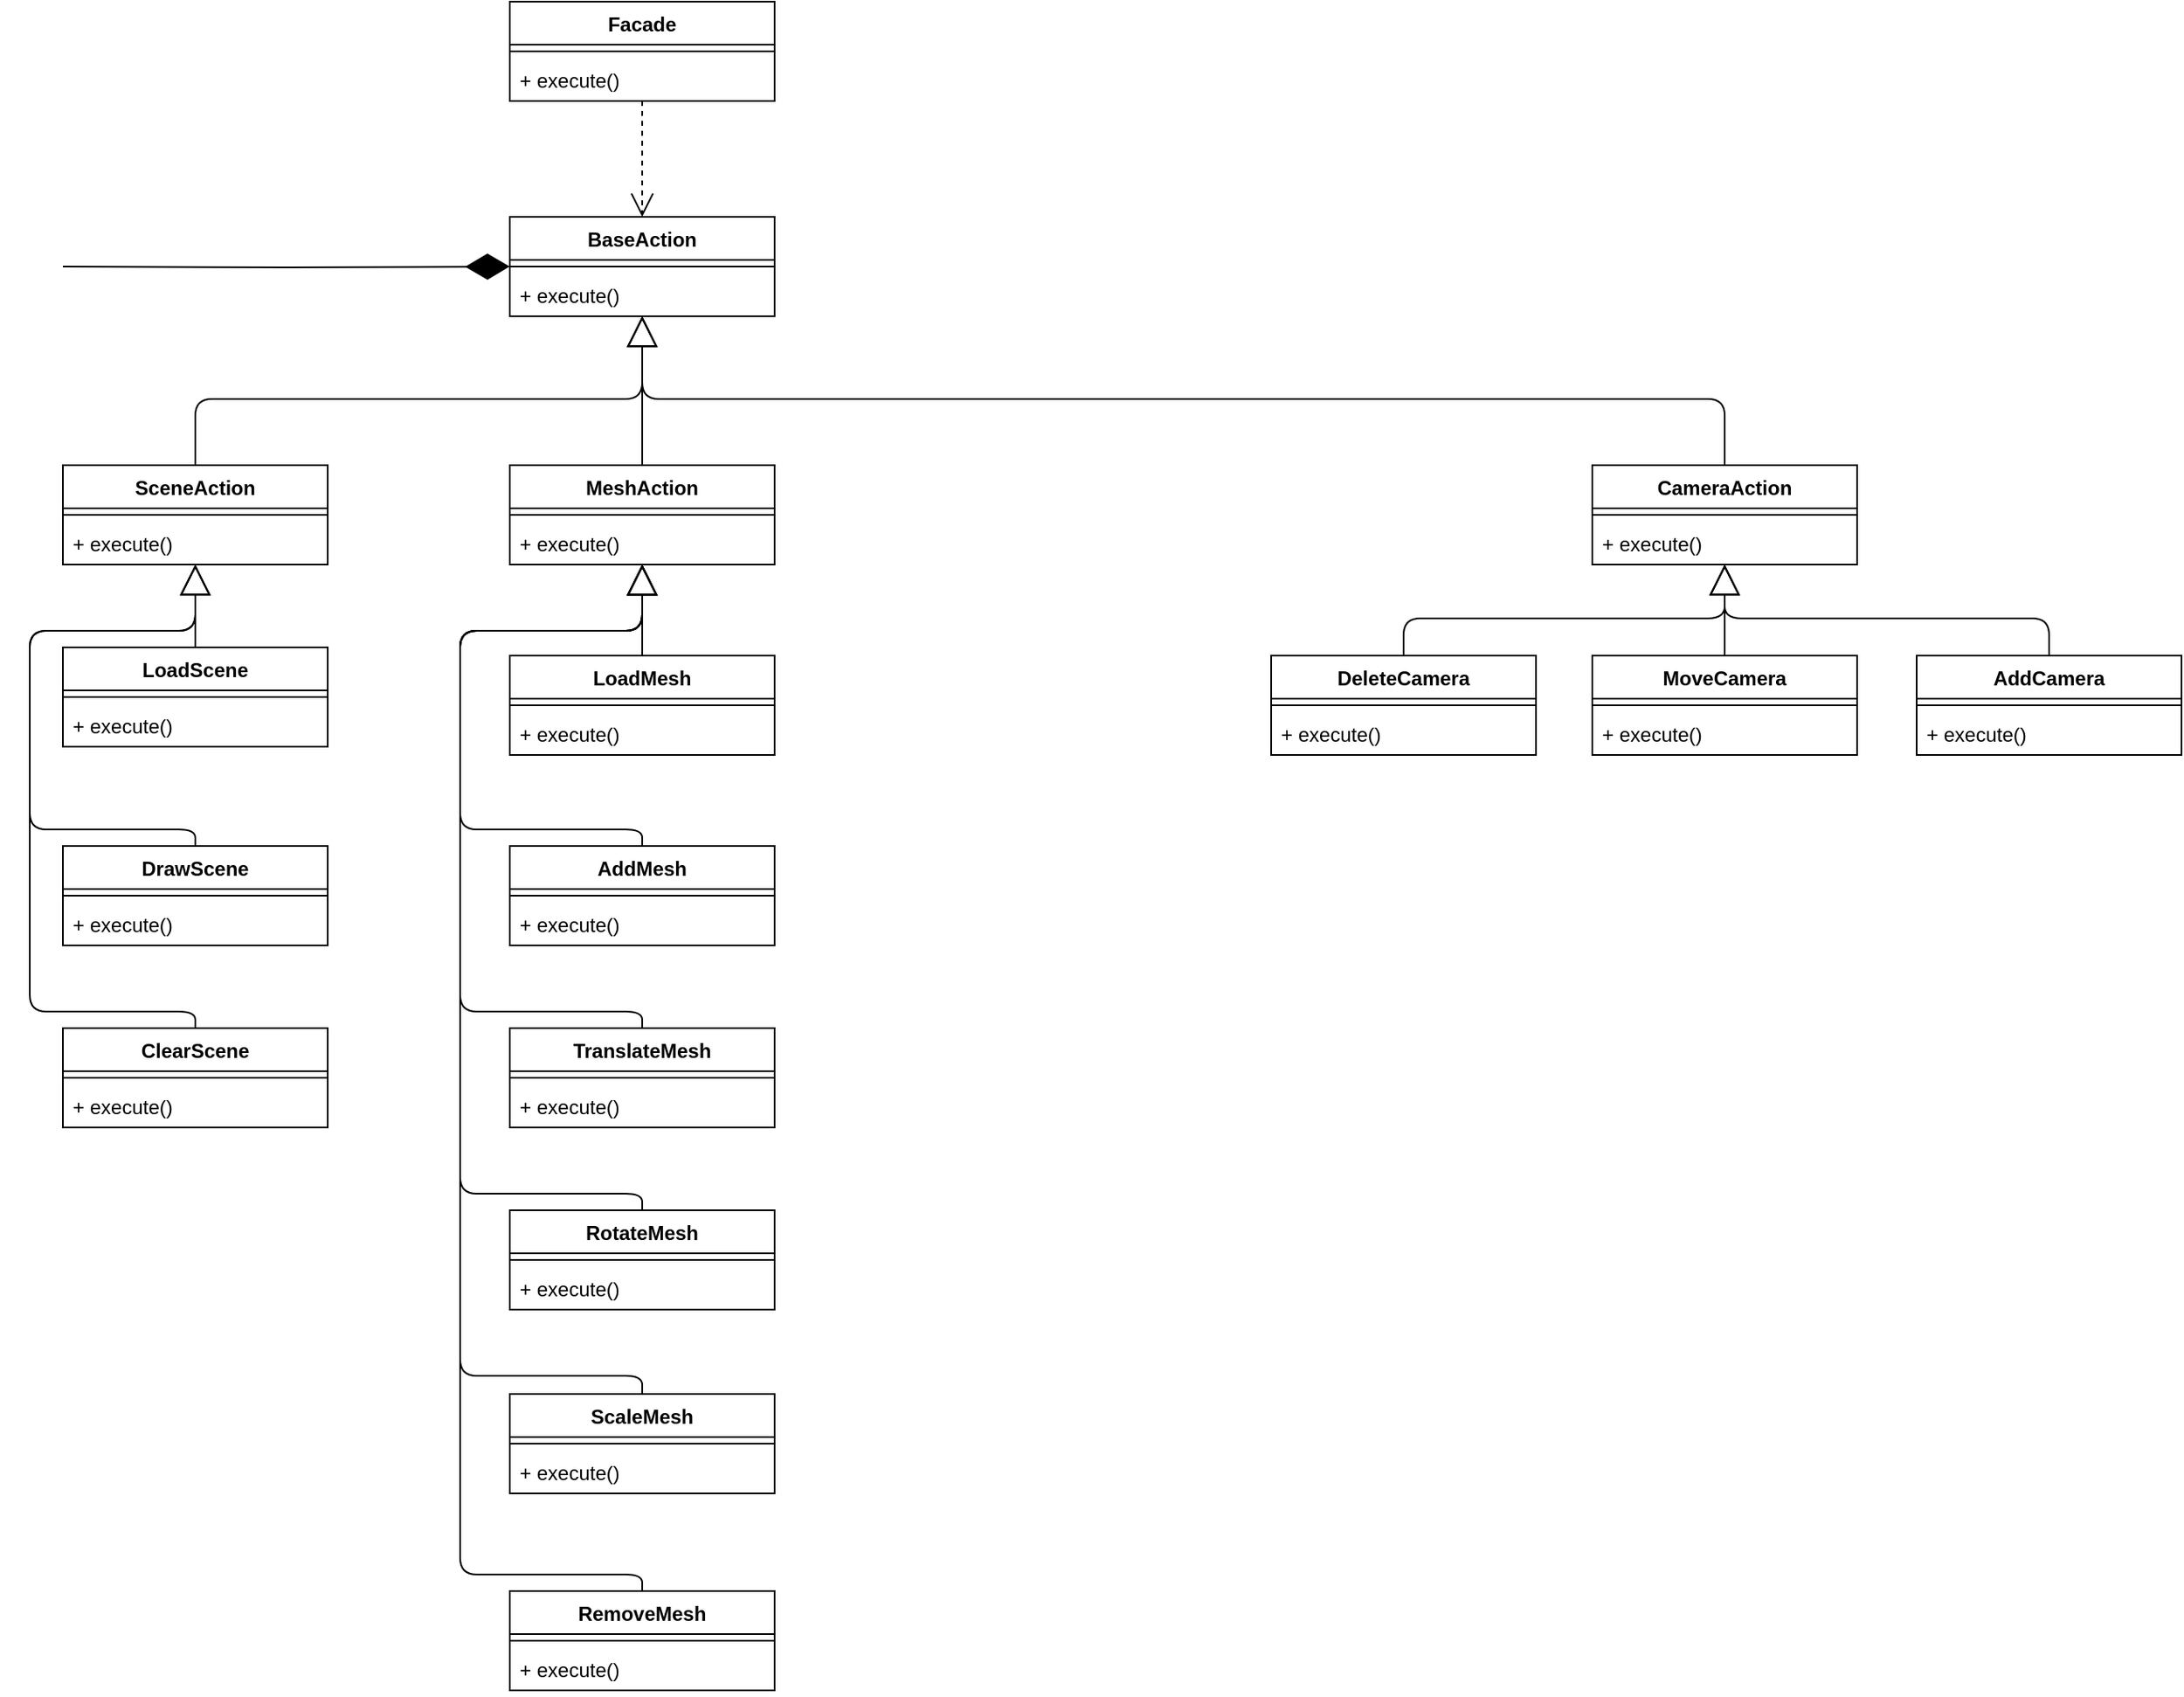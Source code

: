<mxfile version="21.2.8" type="device">
  <diagram name="Adapters" id="jI54GWxHXenIzXwPQuZX">
    <mxGraphModel dx="1071" dy="596" grid="1" gridSize="10" guides="1" tooltips="1" connect="1" arrows="1" fold="1" page="1" pageScale="1" pageWidth="827" pageHeight="1169" math="0" shadow="0">
      <root>
        <mxCell id="0" />
        <mxCell id="1" parent="0" />
        <mxCell id="fPc1jSbVNz9lEu-Q8JTC-6" value="Facade" style="swimlane;fontStyle=1;align=center;verticalAlign=top;childLayout=stackLayout;horizontal=1;startSize=26;horizontalStack=0;resizeParent=1;resizeParentMax=0;resizeLast=0;collapsible=1;marginBottom=0;whiteSpace=wrap;html=1;" vertex="1" parent="1">
          <mxGeometry x="380" y="160" width="160" height="60" as="geometry" />
        </mxCell>
        <mxCell id="fPc1jSbVNz9lEu-Q8JTC-8" value="" style="line;strokeWidth=1;fillColor=none;align=left;verticalAlign=middle;spacingTop=-1;spacingLeft=3;spacingRight=3;rotatable=0;labelPosition=right;points=[];portConstraint=eastwest;strokeColor=inherit;" vertex="1" parent="fPc1jSbVNz9lEu-Q8JTC-6">
          <mxGeometry y="26" width="160" height="8" as="geometry" />
        </mxCell>
        <mxCell id="fPc1jSbVNz9lEu-Q8JTC-9" value="+ execute()" style="text;strokeColor=none;fillColor=none;align=left;verticalAlign=top;spacingLeft=4;spacingRight=4;overflow=hidden;rotatable=0;points=[[0,0.5],[1,0.5]];portConstraint=eastwest;whiteSpace=wrap;html=1;" vertex="1" parent="fPc1jSbVNz9lEu-Q8JTC-6">
          <mxGeometry y="34" width="160" height="26" as="geometry" />
        </mxCell>
        <mxCell id="fPc1jSbVNz9lEu-Q8JTC-13" value="BaseAction" style="swimlane;fontStyle=1;align=center;verticalAlign=top;childLayout=stackLayout;horizontal=1;startSize=26;horizontalStack=0;resizeParent=1;resizeParentMax=0;resizeLast=0;collapsible=1;marginBottom=0;whiteSpace=wrap;html=1;" vertex="1" parent="1">
          <mxGeometry x="380" y="290" width="160" height="60" as="geometry" />
        </mxCell>
        <mxCell id="fPc1jSbVNz9lEu-Q8JTC-15" value="" style="line;strokeWidth=1;fillColor=none;align=left;verticalAlign=middle;spacingTop=-1;spacingLeft=3;spacingRight=3;rotatable=0;labelPosition=right;points=[];portConstraint=eastwest;strokeColor=inherit;" vertex="1" parent="fPc1jSbVNz9lEu-Q8JTC-13">
          <mxGeometry y="26" width="160" height="8" as="geometry" />
        </mxCell>
        <mxCell id="fPc1jSbVNz9lEu-Q8JTC-16" value="+ execute()" style="text;strokeColor=none;fillColor=none;align=left;verticalAlign=top;spacingLeft=4;spacingRight=4;overflow=hidden;rotatable=0;points=[[0,0.5],[1,0.5]];portConstraint=eastwest;whiteSpace=wrap;html=1;" vertex="1" parent="fPc1jSbVNz9lEu-Q8JTC-13">
          <mxGeometry y="34" width="160" height="26" as="geometry" />
        </mxCell>
        <mxCell id="fPc1jSbVNz9lEu-Q8JTC-12" value="" style="endArrow=open;endFill=1;endSize=12;html=1;rounded=0;dashed=1;" edge="1" parent="1" source="fPc1jSbVNz9lEu-Q8JTC-9" target="fPc1jSbVNz9lEu-Q8JTC-13">
          <mxGeometry width="160" relative="1" as="geometry">
            <mxPoint x="450" y="210" as="sourcePoint" />
            <mxPoint x="460" y="320" as="targetPoint" />
          </mxGeometry>
        </mxCell>
        <mxCell id="fPc1jSbVNz9lEu-Q8JTC-38" style="rounded=1;orthogonalLoop=1;jettySize=auto;html=1;exitX=0.5;exitY=0;exitDx=0;exitDy=0;endArrow=block;endFill=0;endSize=16;edgeStyle=orthogonalEdgeStyle;" edge="1" parent="1" source="fPc1jSbVNz9lEu-Q8JTC-25" target="fPc1jSbVNz9lEu-Q8JTC-13">
          <mxGeometry relative="1" as="geometry" />
        </mxCell>
        <mxCell id="fPc1jSbVNz9lEu-Q8JTC-25" value="SceneAction" style="swimlane;fontStyle=1;align=center;verticalAlign=top;childLayout=stackLayout;horizontal=1;startSize=26;horizontalStack=0;resizeParent=1;resizeParentMax=0;resizeLast=0;collapsible=1;marginBottom=0;whiteSpace=wrap;html=1;" vertex="1" parent="1">
          <mxGeometry x="110" y="440" width="160" height="60" as="geometry" />
        </mxCell>
        <mxCell id="fPc1jSbVNz9lEu-Q8JTC-26" value="" style="line;strokeWidth=1;fillColor=none;align=left;verticalAlign=middle;spacingTop=-1;spacingLeft=3;spacingRight=3;rotatable=0;labelPosition=right;points=[];portConstraint=eastwest;strokeColor=inherit;" vertex="1" parent="fPc1jSbVNz9lEu-Q8JTC-25">
          <mxGeometry y="26" width="160" height="8" as="geometry" />
        </mxCell>
        <mxCell id="fPc1jSbVNz9lEu-Q8JTC-27" value="+ execute()" style="text;strokeColor=none;fillColor=none;align=left;verticalAlign=top;spacingLeft=4;spacingRight=4;overflow=hidden;rotatable=0;points=[[0,0.5],[1,0.5]];portConstraint=eastwest;whiteSpace=wrap;html=1;" vertex="1" parent="fPc1jSbVNz9lEu-Q8JTC-25">
          <mxGeometry y="34" width="160" height="26" as="geometry" />
        </mxCell>
        <mxCell id="fPc1jSbVNz9lEu-Q8JTC-28" value="MeshAction" style="swimlane;fontStyle=1;align=center;verticalAlign=top;childLayout=stackLayout;horizontal=1;startSize=26;horizontalStack=0;resizeParent=1;resizeParentMax=0;resizeLast=0;collapsible=1;marginBottom=0;whiteSpace=wrap;html=1;" vertex="1" parent="1">
          <mxGeometry x="380" y="440" width="160" height="60" as="geometry" />
        </mxCell>
        <mxCell id="fPc1jSbVNz9lEu-Q8JTC-29" value="" style="line;strokeWidth=1;fillColor=none;align=left;verticalAlign=middle;spacingTop=-1;spacingLeft=3;spacingRight=3;rotatable=0;labelPosition=right;points=[];portConstraint=eastwest;strokeColor=inherit;" vertex="1" parent="fPc1jSbVNz9lEu-Q8JTC-28">
          <mxGeometry y="26" width="160" height="8" as="geometry" />
        </mxCell>
        <mxCell id="fPc1jSbVNz9lEu-Q8JTC-30" value="+ execute()" style="text;strokeColor=none;fillColor=none;align=left;verticalAlign=top;spacingLeft=4;spacingRight=4;overflow=hidden;rotatable=0;points=[[0,0.5],[1,0.5]];portConstraint=eastwest;whiteSpace=wrap;html=1;" vertex="1" parent="fPc1jSbVNz9lEu-Q8JTC-28">
          <mxGeometry y="34" width="160" height="26" as="geometry" />
        </mxCell>
        <mxCell id="fPc1jSbVNz9lEu-Q8JTC-55" style="edgeStyle=orthogonalEdgeStyle;rounded=1;orthogonalLoop=1;jettySize=auto;html=1;exitX=0.5;exitY=0;exitDx=0;exitDy=0;endSize=16;endArrow=block;endFill=0;" edge="1" parent="1" source="fPc1jSbVNz9lEu-Q8JTC-31" target="fPc1jSbVNz9lEu-Q8JTC-13">
          <mxGeometry relative="1" as="geometry" />
        </mxCell>
        <mxCell id="fPc1jSbVNz9lEu-Q8JTC-31" value="CameraAction" style="swimlane;fontStyle=1;align=center;verticalAlign=top;childLayout=stackLayout;horizontal=1;startSize=26;horizontalStack=0;resizeParent=1;resizeParentMax=0;resizeLast=0;collapsible=1;marginBottom=0;whiteSpace=wrap;html=1;" vertex="1" parent="1">
          <mxGeometry x="1034" y="440" width="160" height="60" as="geometry" />
        </mxCell>
        <mxCell id="fPc1jSbVNz9lEu-Q8JTC-32" value="" style="line;strokeWidth=1;fillColor=none;align=left;verticalAlign=middle;spacingTop=-1;spacingLeft=3;spacingRight=3;rotatable=0;labelPosition=right;points=[];portConstraint=eastwest;strokeColor=inherit;" vertex="1" parent="fPc1jSbVNz9lEu-Q8JTC-31">
          <mxGeometry y="26" width="160" height="8" as="geometry" />
        </mxCell>
        <mxCell id="fPc1jSbVNz9lEu-Q8JTC-33" value="+ execute()" style="text;strokeColor=none;fillColor=none;align=left;verticalAlign=top;spacingLeft=4;spacingRight=4;overflow=hidden;rotatable=0;points=[[0,0.5],[1,0.5]];portConstraint=eastwest;whiteSpace=wrap;html=1;" vertex="1" parent="fPc1jSbVNz9lEu-Q8JTC-31">
          <mxGeometry y="34" width="160" height="26" as="geometry" />
        </mxCell>
        <mxCell id="fPc1jSbVNz9lEu-Q8JTC-39" style="rounded=1;orthogonalLoop=1;jettySize=auto;html=1;endArrow=block;endFill=0;endSize=16;edgeStyle=orthogonalEdgeStyle;" edge="1" parent="1" source="fPc1jSbVNz9lEu-Q8JTC-28" target="fPc1jSbVNz9lEu-Q8JTC-13">
          <mxGeometry relative="1" as="geometry">
            <mxPoint x="220" y="450" as="sourcePoint" />
            <mxPoint x="470" y="360" as="targetPoint" />
          </mxGeometry>
        </mxCell>
        <mxCell id="fPc1jSbVNz9lEu-Q8JTC-46" style="edgeStyle=orthogonalEdgeStyle;rounded=1;orthogonalLoop=1;jettySize=auto;html=1;exitX=0.5;exitY=0;exitDx=0;exitDy=0;endArrow=block;endFill=0;endSize=16;" edge="1" parent="1" source="fPc1jSbVNz9lEu-Q8JTC-42" target="fPc1jSbVNz9lEu-Q8JTC-31">
          <mxGeometry relative="1" as="geometry" />
        </mxCell>
        <mxCell id="fPc1jSbVNz9lEu-Q8JTC-42" value="AddCamera" style="swimlane;fontStyle=1;align=center;verticalAlign=top;childLayout=stackLayout;horizontal=1;startSize=26;horizontalStack=0;resizeParent=1;resizeParentMax=0;resizeLast=0;collapsible=1;marginBottom=0;whiteSpace=wrap;html=1;" vertex="1" parent="1">
          <mxGeometry x="1230" y="555" width="160" height="60" as="geometry" />
        </mxCell>
        <mxCell id="fPc1jSbVNz9lEu-Q8JTC-44" value="" style="line;strokeWidth=1;fillColor=none;align=left;verticalAlign=middle;spacingTop=-1;spacingLeft=3;spacingRight=3;rotatable=0;labelPosition=right;points=[];portConstraint=eastwest;strokeColor=inherit;" vertex="1" parent="fPc1jSbVNz9lEu-Q8JTC-42">
          <mxGeometry y="26" width="160" height="8" as="geometry" />
        </mxCell>
        <mxCell id="fPc1jSbVNz9lEu-Q8JTC-45" value="+ execute()" style="text;strokeColor=none;fillColor=none;align=left;verticalAlign=top;spacingLeft=4;spacingRight=4;overflow=hidden;rotatable=0;points=[[0,0.5],[1,0.5]];portConstraint=eastwest;whiteSpace=wrap;html=1;" vertex="1" parent="fPc1jSbVNz9lEu-Q8JTC-42">
          <mxGeometry y="34" width="160" height="26" as="geometry" />
        </mxCell>
        <mxCell id="fPc1jSbVNz9lEu-Q8JTC-50" style="edgeStyle=orthogonalEdgeStyle;rounded=0;orthogonalLoop=1;jettySize=auto;html=1;exitX=0.5;exitY=0;exitDx=0;exitDy=0;endSize=16;endArrow=block;endFill=0;" edge="1" parent="1" source="fPc1jSbVNz9lEu-Q8JTC-47" target="fPc1jSbVNz9lEu-Q8JTC-31">
          <mxGeometry relative="1" as="geometry" />
        </mxCell>
        <mxCell id="fPc1jSbVNz9lEu-Q8JTC-47" value="MoveCamera" style="swimlane;fontStyle=1;align=center;verticalAlign=top;childLayout=stackLayout;horizontal=1;startSize=26;horizontalStack=0;resizeParent=1;resizeParentMax=0;resizeLast=0;collapsible=1;marginBottom=0;whiteSpace=wrap;html=1;" vertex="1" parent="1">
          <mxGeometry x="1034" y="555" width="160" height="60" as="geometry" />
        </mxCell>
        <mxCell id="fPc1jSbVNz9lEu-Q8JTC-48" value="" style="line;strokeWidth=1;fillColor=none;align=left;verticalAlign=middle;spacingTop=-1;spacingLeft=3;spacingRight=3;rotatable=0;labelPosition=right;points=[];portConstraint=eastwest;strokeColor=inherit;" vertex="1" parent="fPc1jSbVNz9lEu-Q8JTC-47">
          <mxGeometry y="26" width="160" height="8" as="geometry" />
        </mxCell>
        <mxCell id="fPc1jSbVNz9lEu-Q8JTC-49" value="+ execute()" style="text;strokeColor=none;fillColor=none;align=left;verticalAlign=top;spacingLeft=4;spacingRight=4;overflow=hidden;rotatable=0;points=[[0,0.5],[1,0.5]];portConstraint=eastwest;whiteSpace=wrap;html=1;" vertex="1" parent="fPc1jSbVNz9lEu-Q8JTC-47">
          <mxGeometry y="34" width="160" height="26" as="geometry" />
        </mxCell>
        <mxCell id="fPc1jSbVNz9lEu-Q8JTC-54" style="edgeStyle=orthogonalEdgeStyle;rounded=1;orthogonalLoop=1;jettySize=auto;html=1;exitX=0.5;exitY=0;exitDx=0;exitDy=0;endSize=16;endArrow=block;endFill=0;" edge="1" parent="1" source="fPc1jSbVNz9lEu-Q8JTC-51" target="fPc1jSbVNz9lEu-Q8JTC-31">
          <mxGeometry relative="1" as="geometry" />
        </mxCell>
        <mxCell id="fPc1jSbVNz9lEu-Q8JTC-51" value="DeleteCamera" style="swimlane;fontStyle=1;align=center;verticalAlign=top;childLayout=stackLayout;horizontal=1;startSize=26;horizontalStack=0;resizeParent=1;resizeParentMax=0;resizeLast=0;collapsible=1;marginBottom=0;whiteSpace=wrap;html=1;" vertex="1" parent="1">
          <mxGeometry x="840" y="555" width="160" height="60" as="geometry" />
        </mxCell>
        <mxCell id="fPc1jSbVNz9lEu-Q8JTC-52" value="" style="line;strokeWidth=1;fillColor=none;align=left;verticalAlign=middle;spacingTop=-1;spacingLeft=3;spacingRight=3;rotatable=0;labelPosition=right;points=[];portConstraint=eastwest;strokeColor=inherit;" vertex="1" parent="fPc1jSbVNz9lEu-Q8JTC-51">
          <mxGeometry y="26" width="160" height="8" as="geometry" />
        </mxCell>
        <mxCell id="fPc1jSbVNz9lEu-Q8JTC-53" value="+ execute()" style="text;strokeColor=none;fillColor=none;align=left;verticalAlign=top;spacingLeft=4;spacingRight=4;overflow=hidden;rotatable=0;points=[[0,0.5],[1,0.5]];portConstraint=eastwest;whiteSpace=wrap;html=1;" vertex="1" parent="fPc1jSbVNz9lEu-Q8JTC-51">
          <mxGeometry y="34" width="160" height="26" as="geometry" />
        </mxCell>
        <mxCell id="fPc1jSbVNz9lEu-Q8JTC-60" style="edgeStyle=orthogonalEdgeStyle;rounded=1;orthogonalLoop=1;jettySize=auto;html=1;exitX=0.5;exitY=0;exitDx=0;exitDy=0;endArrow=block;endFill=0;endSize=16;" edge="1" parent="1" source="fPc1jSbVNz9lEu-Q8JTC-57" target="fPc1jSbVNz9lEu-Q8JTC-28">
          <mxGeometry relative="1" as="geometry" />
        </mxCell>
        <mxCell id="fPc1jSbVNz9lEu-Q8JTC-57" value="LoadMesh" style="swimlane;fontStyle=1;align=center;verticalAlign=top;childLayout=stackLayout;horizontal=1;startSize=26;horizontalStack=0;resizeParent=1;resizeParentMax=0;resizeLast=0;collapsible=1;marginBottom=0;whiteSpace=wrap;html=1;" vertex="1" parent="1">
          <mxGeometry x="380" y="555" width="160" height="60" as="geometry" />
        </mxCell>
        <mxCell id="fPc1jSbVNz9lEu-Q8JTC-58" value="" style="line;strokeWidth=1;fillColor=none;align=left;verticalAlign=middle;spacingTop=-1;spacingLeft=3;spacingRight=3;rotatable=0;labelPosition=right;points=[];portConstraint=eastwest;strokeColor=inherit;" vertex="1" parent="fPc1jSbVNz9lEu-Q8JTC-57">
          <mxGeometry y="26" width="160" height="8" as="geometry" />
        </mxCell>
        <mxCell id="fPc1jSbVNz9lEu-Q8JTC-59" value="+ execute()" style="text;strokeColor=none;fillColor=none;align=left;verticalAlign=top;spacingLeft=4;spacingRight=4;overflow=hidden;rotatable=0;points=[[0,0.5],[1,0.5]];portConstraint=eastwest;whiteSpace=wrap;html=1;" vertex="1" parent="fPc1jSbVNz9lEu-Q8JTC-57">
          <mxGeometry y="34" width="160" height="26" as="geometry" />
        </mxCell>
        <mxCell id="fPc1jSbVNz9lEu-Q8JTC-77" style="edgeStyle=orthogonalEdgeStyle;rounded=1;orthogonalLoop=1;jettySize=auto;html=1;exitX=0.5;exitY=0;exitDx=0;exitDy=0;endArrow=block;endFill=0;endSize=16;" edge="1" parent="1" source="fPc1jSbVNz9lEu-Q8JTC-61" target="fPc1jSbVNz9lEu-Q8JTC-28">
          <mxGeometry relative="1" as="geometry">
            <Array as="points">
              <mxPoint x="460" y="660" />
              <mxPoint x="350" y="660" />
              <mxPoint x="350" y="540" />
              <mxPoint x="460" y="540" />
            </Array>
          </mxGeometry>
        </mxCell>
        <mxCell id="fPc1jSbVNz9lEu-Q8JTC-61" value="AddMesh" style="swimlane;fontStyle=1;align=center;verticalAlign=top;childLayout=stackLayout;horizontal=1;startSize=26;horizontalStack=0;resizeParent=1;resizeParentMax=0;resizeLast=0;collapsible=1;marginBottom=0;whiteSpace=wrap;html=1;" vertex="1" parent="1">
          <mxGeometry x="380" y="670" width="160" height="60" as="geometry" />
        </mxCell>
        <mxCell id="fPc1jSbVNz9lEu-Q8JTC-62" value="" style="line;strokeWidth=1;fillColor=none;align=left;verticalAlign=middle;spacingTop=-1;spacingLeft=3;spacingRight=3;rotatable=0;labelPosition=right;points=[];portConstraint=eastwest;strokeColor=inherit;" vertex="1" parent="fPc1jSbVNz9lEu-Q8JTC-61">
          <mxGeometry y="26" width="160" height="8" as="geometry" />
        </mxCell>
        <mxCell id="fPc1jSbVNz9lEu-Q8JTC-63" value="+ execute()" style="text;strokeColor=none;fillColor=none;align=left;verticalAlign=top;spacingLeft=4;spacingRight=4;overflow=hidden;rotatable=0;points=[[0,0.5],[1,0.5]];portConstraint=eastwest;whiteSpace=wrap;html=1;" vertex="1" parent="fPc1jSbVNz9lEu-Q8JTC-61">
          <mxGeometry y="34" width="160" height="26" as="geometry" />
        </mxCell>
        <mxCell id="fPc1jSbVNz9lEu-Q8JTC-79" style="edgeStyle=orthogonalEdgeStyle;rounded=1;orthogonalLoop=1;jettySize=auto;html=1;exitX=0.5;exitY=0;exitDx=0;exitDy=0;endSize=16;endArrow=block;endFill=0;" edge="1" parent="1" source="fPc1jSbVNz9lEu-Q8JTC-65" target="fPc1jSbVNz9lEu-Q8JTC-28">
          <mxGeometry relative="1" as="geometry">
            <Array as="points">
              <mxPoint x="460" y="770" />
              <mxPoint x="350" y="770" />
              <mxPoint x="350" y="540" />
              <mxPoint x="460" y="540" />
            </Array>
          </mxGeometry>
        </mxCell>
        <mxCell id="fPc1jSbVNz9lEu-Q8JTC-65" value="TranslateMesh" style="swimlane;fontStyle=1;align=center;verticalAlign=top;childLayout=stackLayout;horizontal=1;startSize=26;horizontalStack=0;resizeParent=1;resizeParentMax=0;resizeLast=0;collapsible=1;marginBottom=0;whiteSpace=wrap;html=1;" vertex="1" parent="1">
          <mxGeometry x="380" y="780" width="160" height="60" as="geometry" />
        </mxCell>
        <mxCell id="fPc1jSbVNz9lEu-Q8JTC-66" value="" style="line;strokeWidth=1;fillColor=none;align=left;verticalAlign=middle;spacingTop=-1;spacingLeft=3;spacingRight=3;rotatable=0;labelPosition=right;points=[];portConstraint=eastwest;strokeColor=inherit;" vertex="1" parent="fPc1jSbVNz9lEu-Q8JTC-65">
          <mxGeometry y="26" width="160" height="8" as="geometry" />
        </mxCell>
        <mxCell id="fPc1jSbVNz9lEu-Q8JTC-67" value="+ execute()" style="text;strokeColor=none;fillColor=none;align=left;verticalAlign=top;spacingLeft=4;spacingRight=4;overflow=hidden;rotatable=0;points=[[0,0.5],[1,0.5]];portConstraint=eastwest;whiteSpace=wrap;html=1;" vertex="1" parent="fPc1jSbVNz9lEu-Q8JTC-65">
          <mxGeometry y="34" width="160" height="26" as="geometry" />
        </mxCell>
        <mxCell id="fPc1jSbVNz9lEu-Q8JTC-83" style="edgeStyle=orthogonalEdgeStyle;rounded=1;orthogonalLoop=1;jettySize=auto;html=1;exitX=0.5;exitY=0;exitDx=0;exitDy=0;endSize=16;strokeWidth=1;endArrow=block;endFill=0;" edge="1" parent="1" source="fPc1jSbVNz9lEu-Q8JTC-69" target="fPc1jSbVNz9lEu-Q8JTC-28">
          <mxGeometry relative="1" as="geometry">
            <Array as="points">
              <mxPoint x="460" y="880" />
              <mxPoint x="350" y="880" />
              <mxPoint x="350" y="540" />
              <mxPoint x="460" y="540" />
            </Array>
          </mxGeometry>
        </mxCell>
        <mxCell id="fPc1jSbVNz9lEu-Q8JTC-69" value="RotateMesh" style="swimlane;fontStyle=1;align=center;verticalAlign=top;childLayout=stackLayout;horizontal=1;startSize=26;horizontalStack=0;resizeParent=1;resizeParentMax=0;resizeLast=0;collapsible=1;marginBottom=0;whiteSpace=wrap;html=1;" vertex="1" parent="1">
          <mxGeometry x="380" y="890" width="160" height="60" as="geometry" />
        </mxCell>
        <mxCell id="fPc1jSbVNz9lEu-Q8JTC-70" value="" style="line;strokeWidth=1;fillColor=none;align=left;verticalAlign=middle;spacingTop=-1;spacingLeft=3;spacingRight=3;rotatable=0;labelPosition=right;points=[];portConstraint=eastwest;strokeColor=inherit;" vertex="1" parent="fPc1jSbVNz9lEu-Q8JTC-69">
          <mxGeometry y="26" width="160" height="8" as="geometry" />
        </mxCell>
        <mxCell id="fPc1jSbVNz9lEu-Q8JTC-71" value="+ execute()" style="text;strokeColor=none;fillColor=none;align=left;verticalAlign=top;spacingLeft=4;spacingRight=4;overflow=hidden;rotatable=0;points=[[0,0.5],[1,0.5]];portConstraint=eastwest;whiteSpace=wrap;html=1;" vertex="1" parent="fPc1jSbVNz9lEu-Q8JTC-69">
          <mxGeometry y="34" width="160" height="26" as="geometry" />
        </mxCell>
        <mxCell id="fPc1jSbVNz9lEu-Q8JTC-84" style="edgeStyle=orthogonalEdgeStyle;rounded=1;orthogonalLoop=1;jettySize=auto;html=1;exitX=0.5;exitY=0;exitDx=0;exitDy=0;endArrow=block;endFill=0;endSize=16;" edge="1" parent="1" source="fPc1jSbVNz9lEu-Q8JTC-73" target="fPc1jSbVNz9lEu-Q8JTC-28">
          <mxGeometry relative="1" as="geometry">
            <Array as="points">
              <mxPoint x="460" y="990" />
              <mxPoint x="350" y="990" />
              <mxPoint x="350" y="540" />
              <mxPoint x="460" y="540" />
            </Array>
          </mxGeometry>
        </mxCell>
        <mxCell id="fPc1jSbVNz9lEu-Q8JTC-73" value="ScaleMesh" style="swimlane;fontStyle=1;align=center;verticalAlign=top;childLayout=stackLayout;horizontal=1;startSize=26;horizontalStack=0;resizeParent=1;resizeParentMax=0;resizeLast=0;collapsible=1;marginBottom=0;whiteSpace=wrap;html=1;" vertex="1" parent="1">
          <mxGeometry x="380" y="1001" width="160" height="60" as="geometry" />
        </mxCell>
        <mxCell id="fPc1jSbVNz9lEu-Q8JTC-74" value="" style="line;strokeWidth=1;fillColor=none;align=left;verticalAlign=middle;spacingTop=-1;spacingLeft=3;spacingRight=3;rotatable=0;labelPosition=right;points=[];portConstraint=eastwest;strokeColor=inherit;" vertex="1" parent="fPc1jSbVNz9lEu-Q8JTC-73">
          <mxGeometry y="26" width="160" height="8" as="geometry" />
        </mxCell>
        <mxCell id="fPc1jSbVNz9lEu-Q8JTC-75" value="+ execute()" style="text;strokeColor=none;fillColor=none;align=left;verticalAlign=top;spacingLeft=4;spacingRight=4;overflow=hidden;rotatable=0;points=[[0,0.5],[1,0.5]];portConstraint=eastwest;whiteSpace=wrap;html=1;" vertex="1" parent="fPc1jSbVNz9lEu-Q8JTC-73">
          <mxGeometry y="34" width="160" height="26" as="geometry" />
        </mxCell>
        <mxCell id="fPc1jSbVNz9lEu-Q8JTC-85" style="edgeStyle=orthogonalEdgeStyle;rounded=1;orthogonalLoop=1;jettySize=auto;html=1;exitX=0.5;exitY=0;exitDx=0;exitDy=0;endArrow=block;endFill=0;endSize=16;" edge="1" parent="1" source="fPc1jSbVNz9lEu-Q8JTC-80" target="fPc1jSbVNz9lEu-Q8JTC-28">
          <mxGeometry relative="1" as="geometry">
            <Array as="points">
              <mxPoint x="460" y="1110" />
              <mxPoint x="350" y="1110" />
              <mxPoint x="350" y="540" />
              <mxPoint x="460" y="540" />
            </Array>
          </mxGeometry>
        </mxCell>
        <mxCell id="fPc1jSbVNz9lEu-Q8JTC-80" value="RemoveMesh" style="swimlane;fontStyle=1;align=center;verticalAlign=top;childLayout=stackLayout;horizontal=1;startSize=26;horizontalStack=0;resizeParent=1;resizeParentMax=0;resizeLast=0;collapsible=1;marginBottom=0;whiteSpace=wrap;html=1;" vertex="1" parent="1">
          <mxGeometry x="380" y="1120" width="160" height="60" as="geometry" />
        </mxCell>
        <mxCell id="fPc1jSbVNz9lEu-Q8JTC-81" value="" style="line;strokeWidth=1;fillColor=none;align=left;verticalAlign=middle;spacingTop=-1;spacingLeft=3;spacingRight=3;rotatable=0;labelPosition=right;points=[];portConstraint=eastwest;strokeColor=inherit;" vertex="1" parent="fPc1jSbVNz9lEu-Q8JTC-80">
          <mxGeometry y="26" width="160" height="8" as="geometry" />
        </mxCell>
        <mxCell id="fPc1jSbVNz9lEu-Q8JTC-82" value="+ execute()" style="text;strokeColor=none;fillColor=none;align=left;verticalAlign=top;spacingLeft=4;spacingRight=4;overflow=hidden;rotatable=0;points=[[0,0.5],[1,0.5]];portConstraint=eastwest;whiteSpace=wrap;html=1;" vertex="1" parent="fPc1jSbVNz9lEu-Q8JTC-80">
          <mxGeometry y="34" width="160" height="26" as="geometry" />
        </mxCell>
        <mxCell id="fPc1jSbVNz9lEu-Q8JTC-98" style="edgeStyle=orthogonalEdgeStyle;rounded=0;orthogonalLoop=1;jettySize=auto;html=1;exitX=0.5;exitY=0;exitDx=0;exitDy=0;endSize=16;endArrow=block;endFill=0;" edge="1" parent="1" source="fPc1jSbVNz9lEu-Q8JTC-86" target="fPc1jSbVNz9lEu-Q8JTC-25">
          <mxGeometry relative="1" as="geometry" />
        </mxCell>
        <mxCell id="fPc1jSbVNz9lEu-Q8JTC-86" value="LoadScene" style="swimlane;fontStyle=1;align=center;verticalAlign=top;childLayout=stackLayout;horizontal=1;startSize=26;horizontalStack=0;resizeParent=1;resizeParentMax=0;resizeLast=0;collapsible=1;marginBottom=0;whiteSpace=wrap;html=1;" vertex="1" parent="1">
          <mxGeometry x="110" y="550" width="160" height="60" as="geometry" />
        </mxCell>
        <mxCell id="fPc1jSbVNz9lEu-Q8JTC-87" value="" style="line;strokeWidth=1;fillColor=none;align=left;verticalAlign=middle;spacingTop=-1;spacingLeft=3;spacingRight=3;rotatable=0;labelPosition=right;points=[];portConstraint=eastwest;strokeColor=inherit;" vertex="1" parent="fPc1jSbVNz9lEu-Q8JTC-86">
          <mxGeometry y="26" width="160" height="8" as="geometry" />
        </mxCell>
        <mxCell id="fPc1jSbVNz9lEu-Q8JTC-88" value="+ execute()" style="text;strokeColor=none;fillColor=none;align=left;verticalAlign=top;spacingLeft=4;spacingRight=4;overflow=hidden;rotatable=0;points=[[0,0.5],[1,0.5]];portConstraint=eastwest;whiteSpace=wrap;html=1;" vertex="1" parent="fPc1jSbVNz9lEu-Q8JTC-86">
          <mxGeometry y="34" width="160" height="26" as="geometry" />
        </mxCell>
        <mxCell id="fPc1jSbVNz9lEu-Q8JTC-99" style="edgeStyle=orthogonalEdgeStyle;rounded=1;orthogonalLoop=1;jettySize=auto;html=1;exitX=0.5;exitY=0;exitDx=0;exitDy=0;endArrow=block;endFill=0;endSize=16;" edge="1" parent="1" source="fPc1jSbVNz9lEu-Q8JTC-89" target="fPc1jSbVNz9lEu-Q8JTC-25">
          <mxGeometry relative="1" as="geometry">
            <Array as="points">
              <mxPoint x="190" y="660" />
              <mxPoint x="90" y="660" />
              <mxPoint x="90" y="540" />
              <mxPoint x="190" y="540" />
            </Array>
          </mxGeometry>
        </mxCell>
        <mxCell id="fPc1jSbVNz9lEu-Q8JTC-89" value="DrawScene" style="swimlane;fontStyle=1;align=center;verticalAlign=top;childLayout=stackLayout;horizontal=1;startSize=26;horizontalStack=0;resizeParent=1;resizeParentMax=0;resizeLast=0;collapsible=1;marginBottom=0;whiteSpace=wrap;html=1;" vertex="1" parent="1">
          <mxGeometry x="110" y="670" width="160" height="60" as="geometry" />
        </mxCell>
        <mxCell id="fPc1jSbVNz9lEu-Q8JTC-90" value="" style="line;strokeWidth=1;fillColor=none;align=left;verticalAlign=middle;spacingTop=-1;spacingLeft=3;spacingRight=3;rotatable=0;labelPosition=right;points=[];portConstraint=eastwest;strokeColor=inherit;" vertex="1" parent="fPc1jSbVNz9lEu-Q8JTC-89">
          <mxGeometry y="26" width="160" height="8" as="geometry" />
        </mxCell>
        <mxCell id="fPc1jSbVNz9lEu-Q8JTC-91" value="+ execute()" style="text;strokeColor=none;fillColor=none;align=left;verticalAlign=top;spacingLeft=4;spacingRight=4;overflow=hidden;rotatable=0;points=[[0,0.5],[1,0.5]];portConstraint=eastwest;whiteSpace=wrap;html=1;" vertex="1" parent="fPc1jSbVNz9lEu-Q8JTC-89">
          <mxGeometry y="34" width="160" height="26" as="geometry" />
        </mxCell>
        <mxCell id="fPc1jSbVNz9lEu-Q8JTC-100" style="edgeStyle=orthogonalEdgeStyle;rounded=1;orthogonalLoop=1;jettySize=auto;html=1;exitX=0.5;exitY=0;exitDx=0;exitDy=0;endSize=16;endArrow=block;endFill=0;" edge="1" parent="1" source="fPc1jSbVNz9lEu-Q8JTC-92" target="fPc1jSbVNz9lEu-Q8JTC-25">
          <mxGeometry relative="1" as="geometry">
            <Array as="points">
              <mxPoint x="190" y="770" />
              <mxPoint x="90" y="770" />
              <mxPoint x="90" y="540" />
              <mxPoint x="190" y="540" />
            </Array>
          </mxGeometry>
        </mxCell>
        <mxCell id="fPc1jSbVNz9lEu-Q8JTC-92" value="ClearScene" style="swimlane;fontStyle=1;align=center;verticalAlign=top;childLayout=stackLayout;horizontal=1;startSize=26;horizontalStack=0;resizeParent=1;resizeParentMax=0;resizeLast=0;collapsible=1;marginBottom=0;whiteSpace=wrap;html=1;" vertex="1" parent="1">
          <mxGeometry x="110" y="780" width="160" height="60" as="geometry" />
        </mxCell>
        <mxCell id="fPc1jSbVNz9lEu-Q8JTC-93" value="" style="line;strokeWidth=1;fillColor=none;align=left;verticalAlign=middle;spacingTop=-1;spacingLeft=3;spacingRight=3;rotatable=0;labelPosition=right;points=[];portConstraint=eastwest;strokeColor=inherit;" vertex="1" parent="fPc1jSbVNz9lEu-Q8JTC-92">
          <mxGeometry y="26" width="160" height="8" as="geometry" />
        </mxCell>
        <mxCell id="fPc1jSbVNz9lEu-Q8JTC-94" value="+ execute()" style="text;strokeColor=none;fillColor=none;align=left;verticalAlign=top;spacingLeft=4;spacingRight=4;overflow=hidden;rotatable=0;points=[[0,0.5],[1,0.5]];portConstraint=eastwest;whiteSpace=wrap;html=1;" vertex="1" parent="fPc1jSbVNz9lEu-Q8JTC-92">
          <mxGeometry y="34" width="160" height="26" as="geometry" />
        </mxCell>
        <mxCell id="fPc1jSbVNz9lEu-Q8JTC-102" value="" style="endArrow=diamondThin;endFill=1;endSize=24;html=1;rounded=0;edgeStyle=orthogonalEdgeStyle;" edge="1" parent="1" target="fPc1jSbVNz9lEu-Q8JTC-13">
          <mxGeometry width="160" relative="1" as="geometry">
            <mxPoint x="110" y="320" as="sourcePoint" />
            <mxPoint x="350" y="520" as="targetPoint" />
          </mxGeometry>
        </mxCell>
      </root>
    </mxGraphModel>
  </diagram>
</mxfile>
